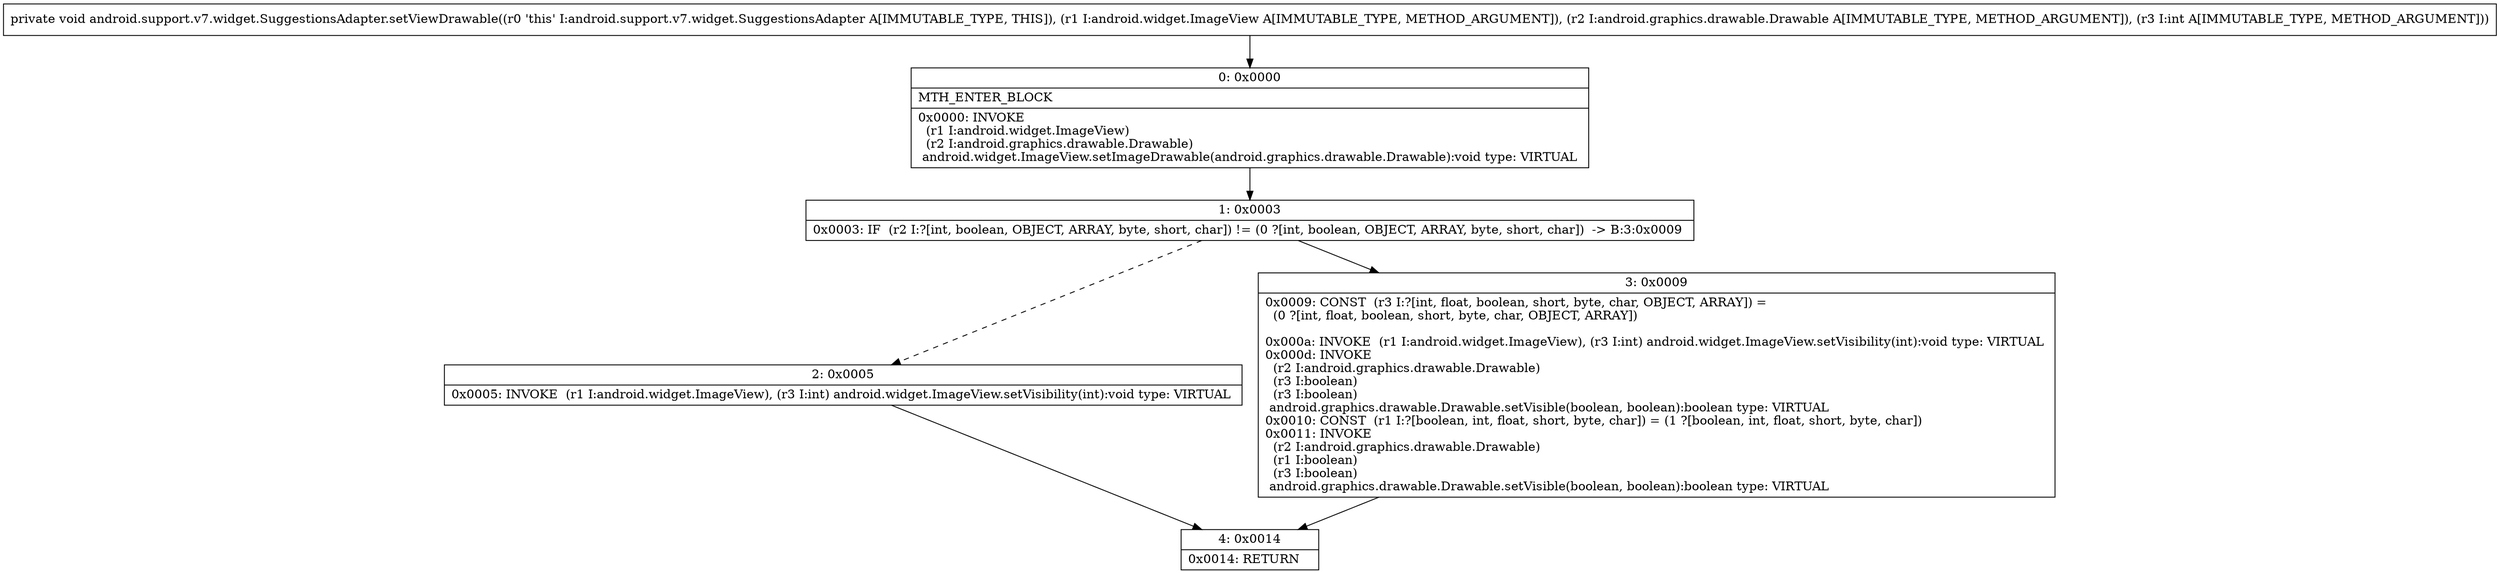 digraph "CFG forandroid.support.v7.widget.SuggestionsAdapter.setViewDrawable(Landroid\/widget\/ImageView;Landroid\/graphics\/drawable\/Drawable;I)V" {
Node_0 [shape=record,label="{0\:\ 0x0000|MTH_ENTER_BLOCK\l|0x0000: INVOKE  \l  (r1 I:android.widget.ImageView)\l  (r2 I:android.graphics.drawable.Drawable)\l android.widget.ImageView.setImageDrawable(android.graphics.drawable.Drawable):void type: VIRTUAL \l}"];
Node_1 [shape=record,label="{1\:\ 0x0003|0x0003: IF  (r2 I:?[int, boolean, OBJECT, ARRAY, byte, short, char]) != (0 ?[int, boolean, OBJECT, ARRAY, byte, short, char])  \-\> B:3:0x0009 \l}"];
Node_2 [shape=record,label="{2\:\ 0x0005|0x0005: INVOKE  (r1 I:android.widget.ImageView), (r3 I:int) android.widget.ImageView.setVisibility(int):void type: VIRTUAL \l}"];
Node_3 [shape=record,label="{3\:\ 0x0009|0x0009: CONST  (r3 I:?[int, float, boolean, short, byte, char, OBJECT, ARRAY]) = \l  (0 ?[int, float, boolean, short, byte, char, OBJECT, ARRAY])\l \l0x000a: INVOKE  (r1 I:android.widget.ImageView), (r3 I:int) android.widget.ImageView.setVisibility(int):void type: VIRTUAL \l0x000d: INVOKE  \l  (r2 I:android.graphics.drawable.Drawable)\l  (r3 I:boolean)\l  (r3 I:boolean)\l android.graphics.drawable.Drawable.setVisible(boolean, boolean):boolean type: VIRTUAL \l0x0010: CONST  (r1 I:?[boolean, int, float, short, byte, char]) = (1 ?[boolean, int, float, short, byte, char]) \l0x0011: INVOKE  \l  (r2 I:android.graphics.drawable.Drawable)\l  (r1 I:boolean)\l  (r3 I:boolean)\l android.graphics.drawable.Drawable.setVisible(boolean, boolean):boolean type: VIRTUAL \l}"];
Node_4 [shape=record,label="{4\:\ 0x0014|0x0014: RETURN   \l}"];
MethodNode[shape=record,label="{private void android.support.v7.widget.SuggestionsAdapter.setViewDrawable((r0 'this' I:android.support.v7.widget.SuggestionsAdapter A[IMMUTABLE_TYPE, THIS]), (r1 I:android.widget.ImageView A[IMMUTABLE_TYPE, METHOD_ARGUMENT]), (r2 I:android.graphics.drawable.Drawable A[IMMUTABLE_TYPE, METHOD_ARGUMENT]), (r3 I:int A[IMMUTABLE_TYPE, METHOD_ARGUMENT])) }"];
MethodNode -> Node_0;
Node_0 -> Node_1;
Node_1 -> Node_2[style=dashed];
Node_1 -> Node_3;
Node_2 -> Node_4;
Node_3 -> Node_4;
}

